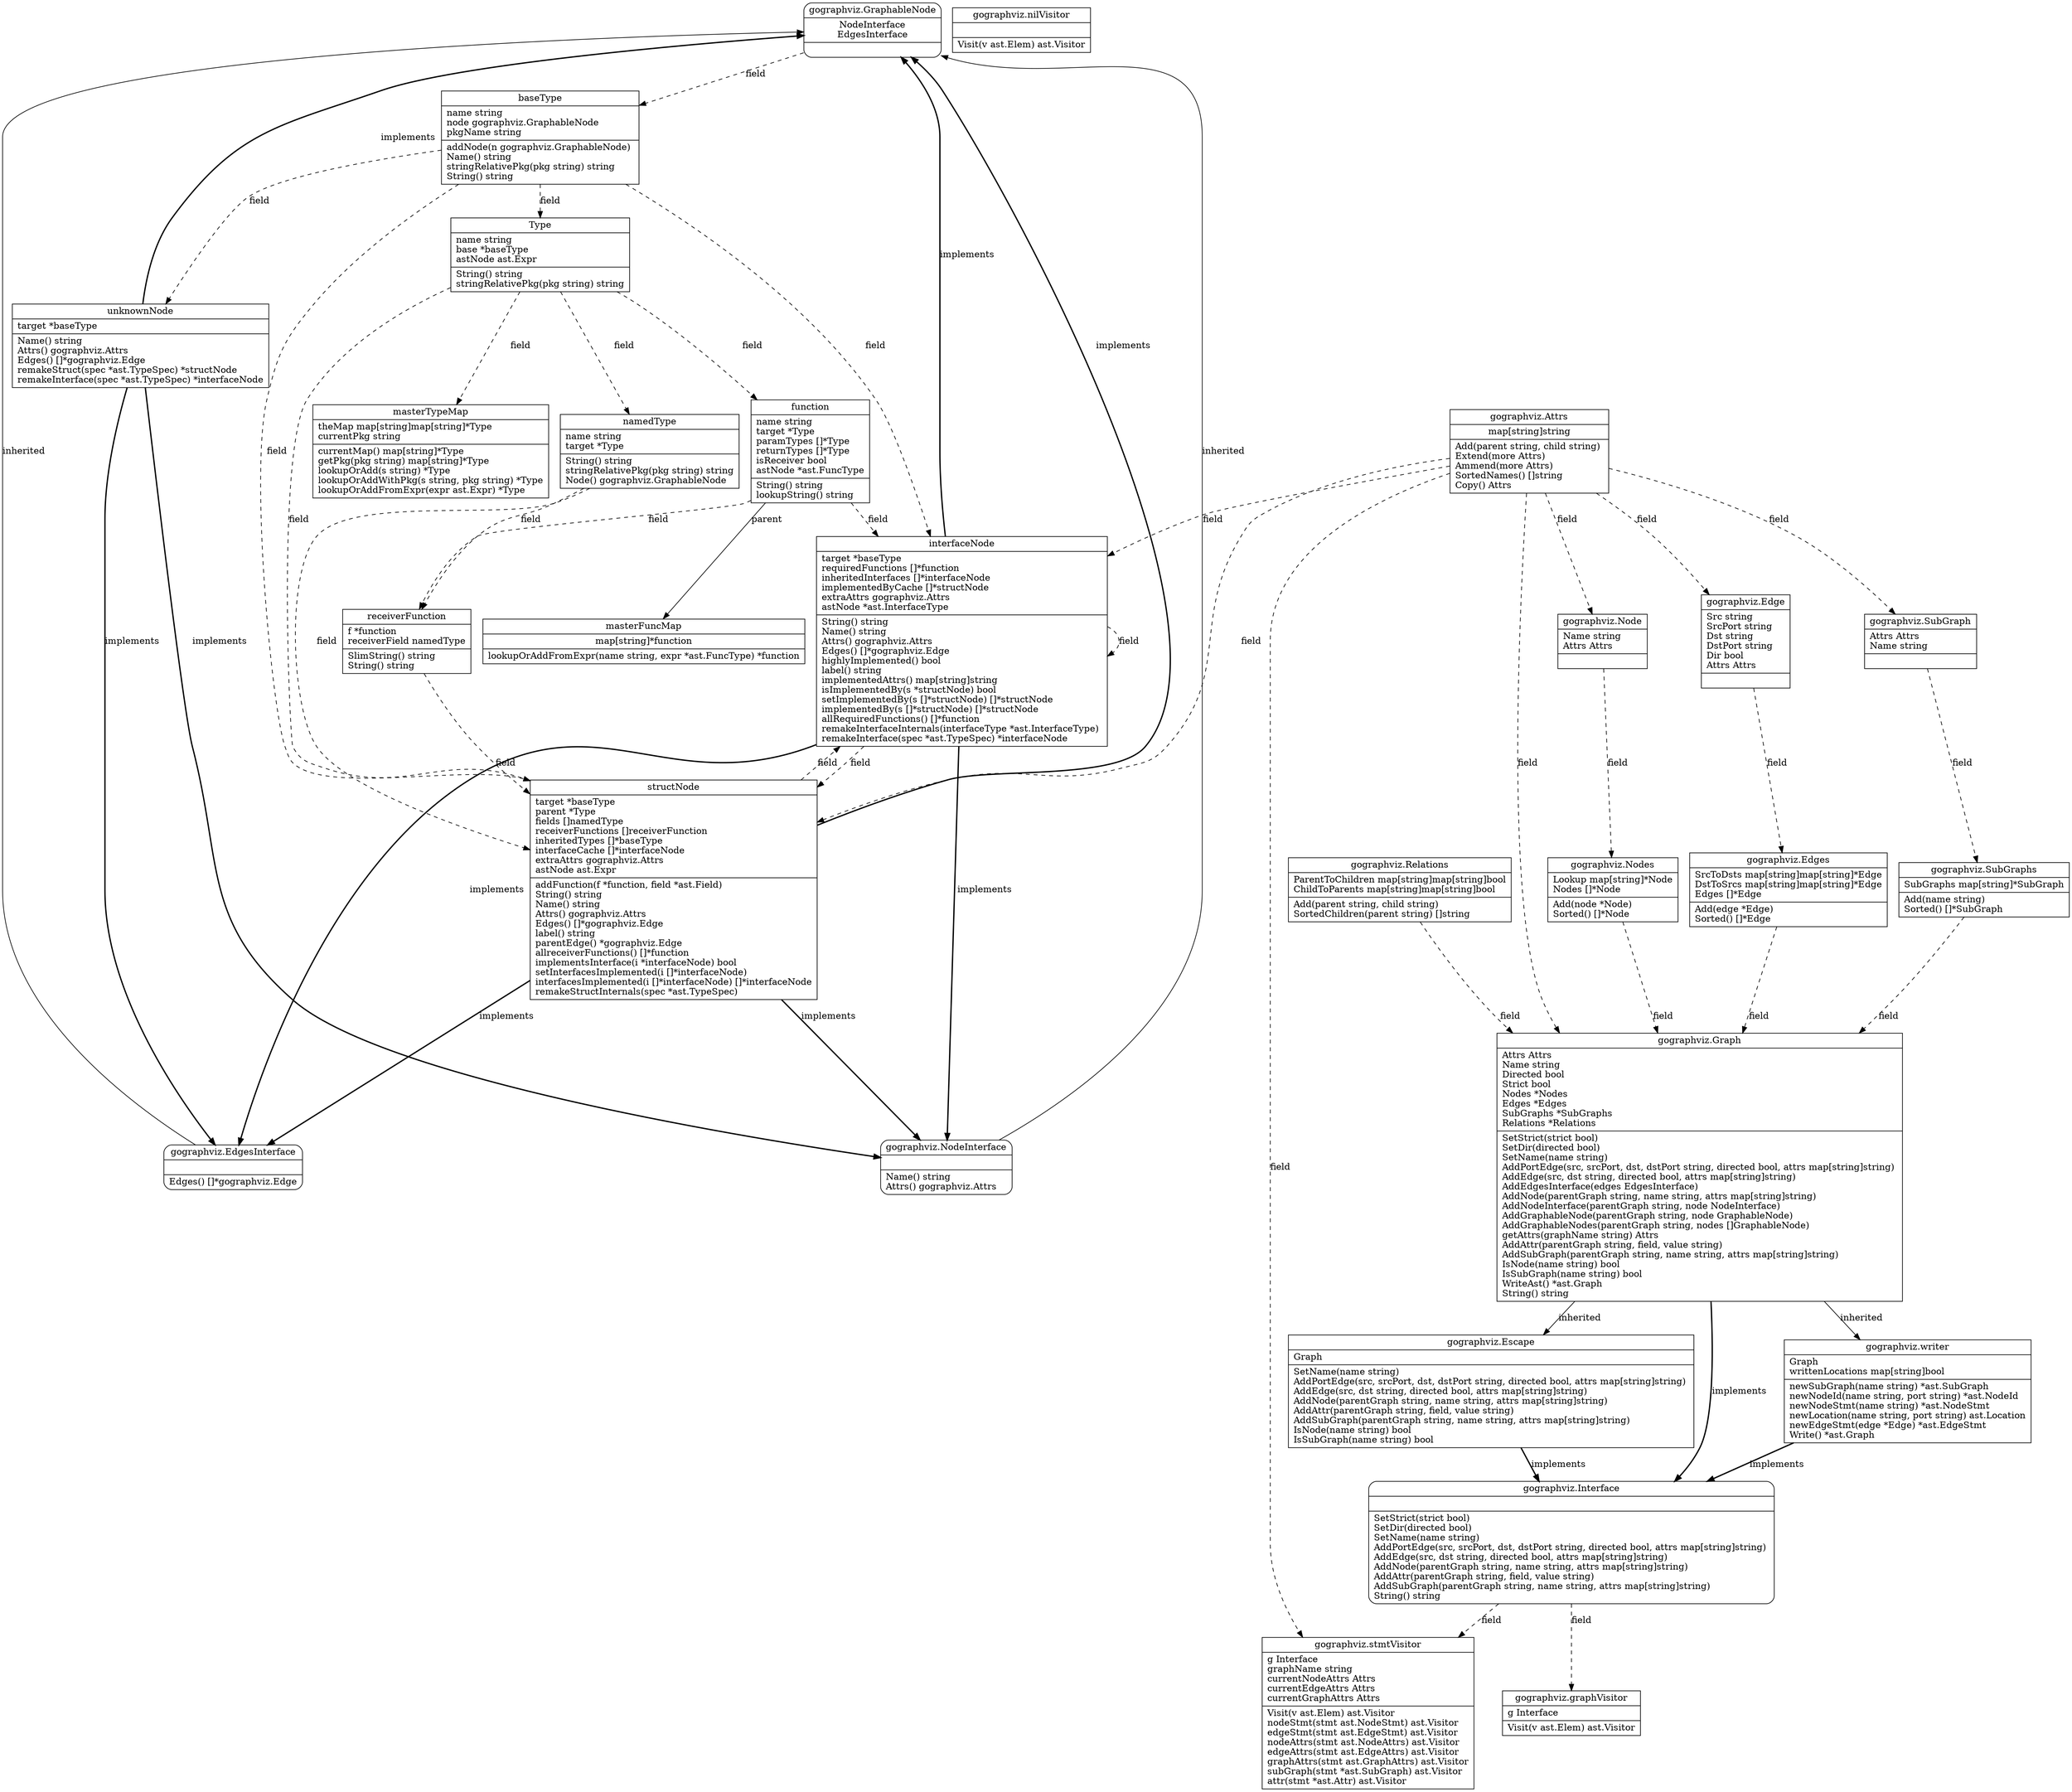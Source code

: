 digraph golangTypeGraph {
	gographviz_SEL_GraphableNode->baseType[ label=field, style=dashed ];
	Type->function[ label=field, style=dashed ];
	baseType->interfaceNode[ label=field, style=dashed ];
	function->interfaceNode[ label=field, style=dashed ];
	interfaceNode->interfaceNode[ label=field, style=dashed ];
	structNode->interfaceNode[ label=field, style=dashed ];
	gographviz_SEL_Attrs->interfaceNode[ label=field, style=dashed ];
	Type->namedType[ label=field, style=dashed ];
	baseType->structNode[ label=field, style=dashed ];
	Type->structNode[ label=field, style=dashed ];
	namedType->structNode[ label=field, style=dashed ];
	receiverFunction->structNode[ label=field, style=dashed ];
	interfaceNode->structNode[ label=field, style=dashed ];
	gographviz_SEL_Attrs->structNode[ label=field, style=dashed ];
	baseType->unknownNode[ label=field, style=dashed ];
	function->masterFuncMap[ label=parent, style=solid ];
	Type->masterTypeMap[ label=field, style=dashed ];
	function->receiverFunction[ label=field, style=dashed ];
	namedType->receiverFunction[ label=field, style=dashed ];
	baseType->Type[ label=field, style=dashed ];
	gographviz_SEL_Attrs->gographviz_SEL_NodeTYPE[ label=field, style=dashed ];
	gographviz_SEL_NodeTYPE->gographviz_SEL_Nodes[ label=field, style=dashed ];
	gographviz_SEL_GraphTYPE->gographviz_SEL_writer[ label=inherited, style=solid ];
	gographviz_SEL_Attrs->gographviz_SEL_EdgeTYPE[ label=field, style=dashed ];
	gographviz_SEL_EdgeTYPE->gographviz_SEL_Edges[ label=field, style=dashed ];
	gographviz_SEL_Attrs->gographviz_SEL_GraphTYPE[ label=field, style=dashed ];
	gographviz_SEL_Nodes->gographviz_SEL_GraphTYPE[ label=field, style=dashed ];
	gographviz_SEL_Edges->gographviz_SEL_GraphTYPE[ label=field, style=dashed ];
	gographviz_SEL_SubGraphs->gographviz_SEL_GraphTYPE[ label=field, style=dashed ];
	gographviz_SEL_Relations->gographviz_SEL_GraphTYPE[ label=field, style=dashed ];
	gographviz_SEL_Interface->gographviz_SEL_graphVisitor[ label=field, style=dashed ];
	gographviz_SEL_Interface->gographviz_SEL_stmtVisitor[ label=field, style=dashed ];
	gographviz_SEL_Attrs->gographviz_SEL_stmtVisitor[ label=field, style=dashed ];
	gographviz_SEL_GraphTYPE->gographviz_SEL_Escape[ label=inherited, style=solid ];
	gographviz_SEL_Attrs->gographviz_SEL_SubGraphTYPE[ label=field, style=dashed ];
	gographviz_SEL_SubGraphTYPE->gographviz_SEL_SubGraphs[ label=field, style=dashed ];
	interfaceNode->gographviz_SEL_NodeInterface[ label=implements, style=bold ];
	structNode->gographviz_SEL_NodeInterface[ label=implements, style=bold ];
	unknownNode->gographviz_SEL_NodeInterface[ label=implements, style=bold ];
	interfaceNode->gographviz_SEL_EdgesInterface[ label=implements, style=bold ];
	structNode->gographviz_SEL_EdgesInterface[ label=implements, style=bold ];
	unknownNode->gographviz_SEL_EdgesInterface[ label=implements, style=bold ];
	gographviz_SEL_writer->gographviz_SEL_Interface[ label=implements, style=bold ];
	gographviz_SEL_GraphTYPE->gographviz_SEL_Interface[ label=implements, style=bold ];
	gographviz_SEL_Escape->gographviz_SEL_Interface[ label=implements, style=bold ];
	gographviz_SEL_NodeInterface->gographviz_SEL_GraphableNode[ label=inherited, style=solid ];
	gographviz_SEL_EdgesInterface->gographviz_SEL_GraphableNode[ label=inherited, style=solid ];
	interfaceNode->gographviz_SEL_GraphableNode[ label=implements, style=bold ];
	structNode->gographviz_SEL_GraphableNode[ label=implements, style=bold ];
	unknownNode->gographviz_SEL_GraphableNode[ label=implements, style=bold ];
	Type [ label="{Type|name string\lbase *baseType\lastNode ast.Expr\l|String() string\lstringRelativePkg(pkg string) string\l}", shape=record ];
	baseType [ label="{baseType|name string\lnode gographviz.GraphableNode\lpkgName string\l|addNode(n gographviz.GraphableNode) \lName() string\lstringRelativePkg(pkg string) string\lString() string\l}", shape=record ];
	function [ label="{function|name string\ltarget *Type\lparamTypes []*Type\lreturnTypes []*Type\lisReceiver bool\lastNode *ast.FuncType\l|String() string\llookupString() string\l}", shape=record ];
	gographviz_SEL_Attrs [ label="{gographviz.Attrs|map[string]string|Add(parent string, child string) \lExtend(more Attrs) \lAmmend(more Attrs) \lSortedNames() []string\lCopy() Attrs\l}", shape=record ];
	gographviz_SEL_EdgeTYPE [ label="{gographviz.Edge|Src string\lSrcPort string\lDst string\lDstPort string\lDir bool\lAttrs Attrs\l|}", shape=record ];
	gographviz_SEL_Edges [ label="{gographviz.Edges|SrcToDsts map[string]map[string]*Edge\lDstToSrcs map[string]map[string]*Edge\lEdges []*Edge\l|Add(edge *Edge) \lSorted() []*Edge\l}", shape=record ];
	gographviz_SEL_EdgesInterface [ label="{gographviz.EdgesInterface||Edges() []*gographviz.Edge\l}", shape=Mrecord ];
	gographviz_SEL_Escape [ label="{gographviz.Escape|Graph\l|SetName(name string) \lAddPortEdge(src, srcPort, dst, dstPort string, directed bool, attrs map[string]string) \lAddEdge(src, dst string, directed bool, attrs map[string]string) \lAddNode(parentGraph string, name string, attrs map[string]string) \lAddAttr(parentGraph string, field, value string) \lAddSubGraph(parentGraph string, name string, attrs map[string]string) \lIsNode(name string) bool\lIsSubGraph(name string) bool\l}", shape=record ];
	gographviz_SEL_GraphTYPE [ label="{gographviz.Graph|Attrs Attrs\lName string\lDirected bool\lStrict bool\lNodes *Nodes\lEdges *Edges\lSubGraphs *SubGraphs\lRelations *Relations\l|SetStrict(strict bool) \lSetDir(directed bool) \lSetName(name string) \lAddPortEdge(src, srcPort, dst, dstPort string, directed bool, attrs map[string]string) \lAddEdge(src, dst string, directed bool, attrs map[string]string) \lAddEdgesInterface(edges EdgesInterface) \lAddNode(parentGraph string, name string, attrs map[string]string) \lAddNodeInterface(parentGraph string, node NodeInterface) \lAddGraphableNode(parentGraph string, node GraphableNode) \lAddGraphableNodes(parentGraph string, nodes []GraphableNode) \lgetAttrs(graphName string) Attrs\lAddAttr(parentGraph string, field, value string) \lAddSubGraph(parentGraph string, name string, attrs map[string]string) \lIsNode(name string) bool\lIsSubGraph(name string) bool\lWriteAst() *ast.Graph\lString() string\l}", shape=record ];
	gographviz_SEL_GraphableNode [ label="{gographviz.GraphableNode|NodeInterface\nEdgesInterface\n|}", shape=Mrecord ];
	gographviz_SEL_Interface [ label="{gographviz.Interface||SetStrict(strict bool) \lSetDir(directed bool) \lSetName(name string) \lAddPortEdge(src, srcPort, dst, dstPort string, directed bool, attrs map[string]string) \lAddEdge(src, dst string, directed bool, attrs map[string]string) \lAddNode(parentGraph string, name string, attrs map[string]string) \lAddAttr(parentGraph string, field, value string) \lAddSubGraph(parentGraph string, name string, attrs map[string]string) \lString() string\l}", shape=Mrecord ];
	gographviz_SEL_NodeInterface [ label="{gographviz.NodeInterface||Name() string\lAttrs() gographviz.Attrs\l}", shape=Mrecord ];
	gographviz_SEL_NodeTYPE [ label="{gographviz.Node|Name string\lAttrs Attrs\l|}", shape=record ];
	gographviz_SEL_Nodes [ label="{gographviz.Nodes|Lookup map[string]*Node\lNodes []*Node\l|Add(node *Node) \lSorted() []*Node\l}", shape=record ];
	gographviz_SEL_Relations [ label="{gographviz.Relations|ParentToChildren map[string]map[string]bool\lChildToParents map[string]map[string]bool\l|Add(parent string, child string) \lSortedChildren(parent string) []string\l}", shape=record ];
	gographviz_SEL_SubGraphTYPE [ label="{gographviz.SubGraph|Attrs Attrs\lName string\l|}", shape=record ];
	gographviz_SEL_SubGraphs [ label="{gographviz.SubGraphs|SubGraphs map[string]*SubGraph\l|Add(name string) \lSorted() []*SubGraph\l}", shape=record ];
	gographviz_SEL_graphVisitor [ label="{gographviz.graphVisitor|g Interface\l|Visit(v ast.Elem) ast.Visitor\l}", shape=record ];
	gographviz_SEL_nilVisitor [ label="{gographviz.nilVisitor||Visit(v ast.Elem) ast.Visitor\l}", shape=record ];
	gographviz_SEL_stmtVisitor [ label="{gographviz.stmtVisitor|g Interface\lgraphName string\lcurrentNodeAttrs Attrs\lcurrentEdgeAttrs Attrs\lcurrentGraphAttrs Attrs\l|Visit(v ast.Elem) ast.Visitor\lnodeStmt(stmt ast.NodeStmt) ast.Visitor\ledgeStmt(stmt ast.EdgeStmt) ast.Visitor\lnodeAttrs(stmt ast.NodeAttrs) ast.Visitor\ledgeAttrs(stmt ast.EdgeAttrs) ast.Visitor\lgraphAttrs(stmt ast.GraphAttrs) ast.Visitor\lsubGraph(stmt *ast.SubGraph) ast.Visitor\lattr(stmt *ast.Attr) ast.Visitor\l}", shape=record ];
	gographviz_SEL_writer [ label="{gographviz.writer|Graph\lwrittenLocations map[string]bool\l|newSubGraph(name string) *ast.SubGraph\lnewNodeId(name string, port string) *ast.NodeId\lnewNodeStmt(name string) *ast.NodeStmt\lnewLocation(name string, port string) ast.Location\lnewEdgeStmt(edge *Edge) *ast.EdgeStmt\lWrite() *ast.Graph\l}", shape=record ];
	interfaceNode [ label="{interfaceNode|target *baseType\lrequiredFunctions []*function\linheritedInterfaces []*interfaceNode\limplementedByCache []*structNode\lextraAttrs gographviz.Attrs\lastNode *ast.InterfaceType\l|String() string\lName() string\lAttrs() gographviz.Attrs\lEdges() []*gographviz.Edge\lhighlyImplemented() bool\llabel() string\limplementedAttrs() map[string]string\lisImplementedBy(s *structNode) bool\lsetImplementedBy(s []*structNode) []*structNode\limplementedBy(s []*structNode) []*structNode\lallRequiredFunctions() []*function\lremakeInterfaceInternals(interfaceType *ast.InterfaceType) \lremakeInterface(spec *ast.TypeSpec) *interfaceNode\l}", shape=record ];
	masterFuncMap [ label="{masterFuncMap|map[string]*function|lookupOrAddFromExpr(name string, expr *ast.FuncType) *function\l}", shape=record ];
	masterTypeMap [ label="{masterTypeMap|theMap map[string]map[string]*Type\lcurrentPkg string\l|currentMap() map[string]*Type\lgetPkg(pkg string) map[string]*Type\llookupOrAdd(s string) *Type\llookupOrAddWithPkg(s string, pkg string) *Type\llookupOrAddFromExpr(expr ast.Expr) *Type\l}", shape=record ];
	namedType [ label="{namedType|name string\ltarget *Type\l|String() string\lstringRelativePkg(pkg string) string\lNode() gographviz.GraphableNode\l}", shape=record ];
	receiverFunction [ label="{receiverFunction|f *function\lreceiverField namedType\l|SlimString() string\lString() string\l}", shape=record ];
	structNode [ label="{structNode|target *baseType\lparent *Type\lfields []namedType\lreceiverFunctions []receiverFunction\linheritedTypes []*baseType\linterfaceCache []*interfaceNode\lextraAttrs gographviz.Attrs\lastNode ast.Expr\l|addFunction(f *function, field *ast.Field) \lString() string\lName() string\lAttrs() gographviz.Attrs\lEdges() []*gographviz.Edge\llabel() string\lparentEdge() *gographviz.Edge\lallreceiverFunctions() []*function\limplementsInterface(i *interfaceNode) bool\lsetInterfacesImplemented(i []*interfaceNode) \linterfacesImplemented(i []*interfaceNode) []*interfaceNode\lremakeStructInternals(spec *ast.TypeSpec) \l}", shape=record ];
	unknownNode [ label="{unknownNode|target *baseType\l|Name() string\lAttrs() gographviz.Attrs\lEdges() []*gographviz.Edge\lremakeStruct(spec *ast.TypeSpec) *structNode\lremakeInterface(spec *ast.TypeSpec) *interfaceNode\l}", shape=record ];

}

